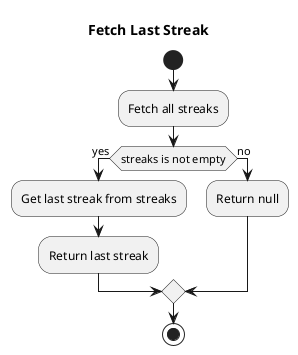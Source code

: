@startuml

title Fetch Last Streak

start
:Fetch all streaks;
if (streaks is not empty) then (yes)
  :Get last streak from streaks;
  :Return last streak;
else (no)
  :Return null;
endif
stop

@enduml